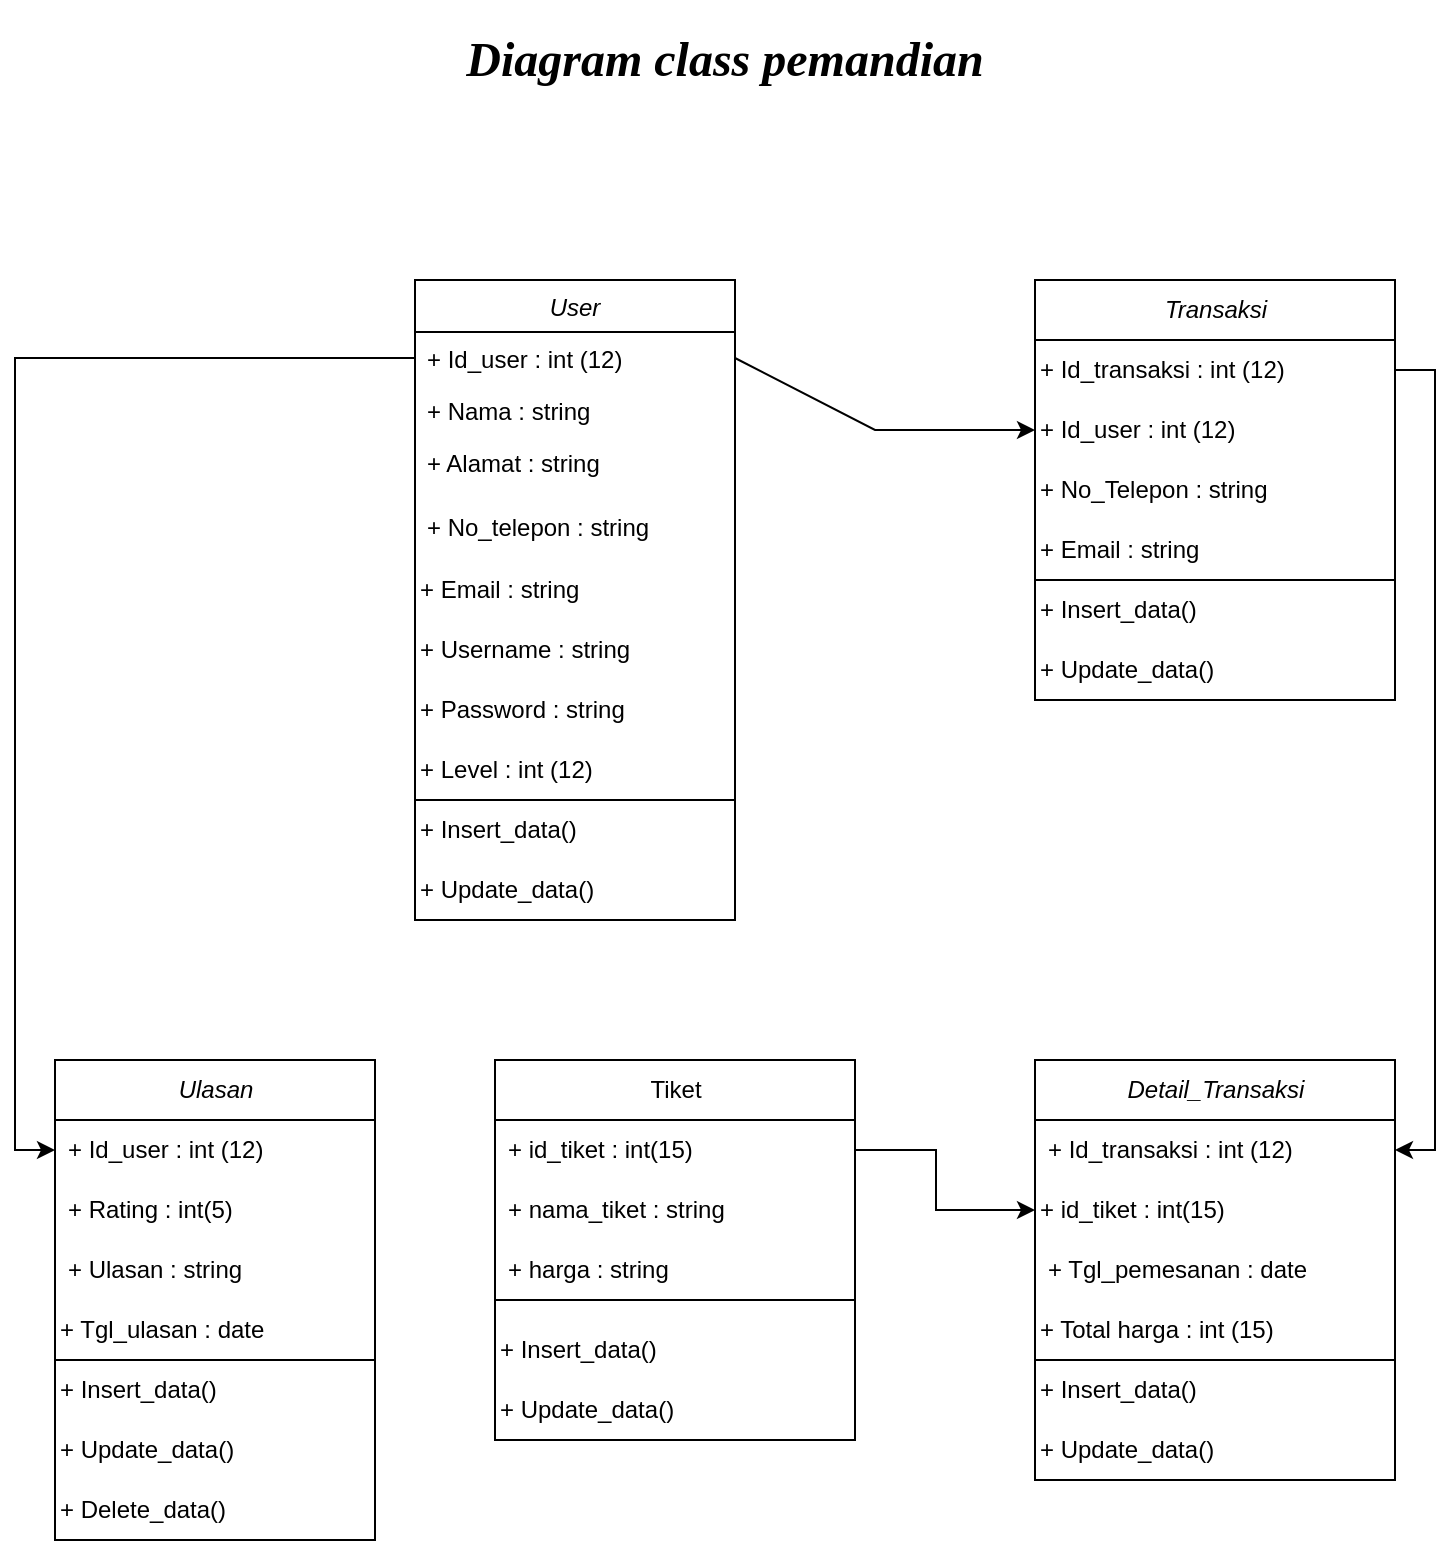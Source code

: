 <mxfile version="21.6.8" type="github">
  <diagram id="C5RBs43oDa-KdzZeNtuy" name="Page-1">
    <mxGraphModel dx="1434" dy="1965" grid="1" gridSize="10" guides="1" tooltips="1" connect="1" arrows="1" fold="1" page="1" pageScale="1" pageWidth="827" pageHeight="1169" math="0" shadow="0">
      <root>
        <mxCell id="WIyWlLk6GJQsqaUBKTNV-0" />
        <mxCell id="WIyWlLk6GJQsqaUBKTNV-1" parent="WIyWlLk6GJQsqaUBKTNV-0" />
        <mxCell id="zkfFHV4jXpPFQw0GAbJ--0" value="User" style="swimlane;fontStyle=2;align=center;verticalAlign=top;childLayout=stackLayout;horizontal=1;startSize=26;horizontalStack=0;resizeParent=1;resizeLast=0;collapsible=1;marginBottom=0;rounded=0;shadow=0;strokeWidth=1;" parent="WIyWlLk6GJQsqaUBKTNV-1" vertex="1">
          <mxGeometry x="279.5" y="130" width="160" height="260" as="geometry">
            <mxRectangle x="230" y="140" width="160" height="26" as="alternateBounds" />
          </mxGeometry>
        </mxCell>
        <mxCell id="zkfFHV4jXpPFQw0GAbJ--1" value="+ Id_user : int (12)" style="text;align=left;verticalAlign=top;spacingLeft=4;spacingRight=4;overflow=hidden;rotatable=0;points=[[0,0.5],[1,0.5]];portConstraint=eastwest;" parent="zkfFHV4jXpPFQw0GAbJ--0" vertex="1">
          <mxGeometry y="26" width="160" height="26" as="geometry" />
        </mxCell>
        <mxCell id="zkfFHV4jXpPFQw0GAbJ--2" value="+ Nama : string " style="text;align=left;verticalAlign=top;spacingLeft=4;spacingRight=4;overflow=hidden;rotatable=0;points=[[0,0.5],[1,0.5]];portConstraint=eastwest;rounded=0;shadow=0;html=0;" parent="zkfFHV4jXpPFQw0GAbJ--0" vertex="1">
          <mxGeometry y="52" width="160" height="26" as="geometry" />
        </mxCell>
        <mxCell id="zkfFHV4jXpPFQw0GAbJ--3" value="+ Alamat : string" style="text;align=left;verticalAlign=top;spacingLeft=4;spacingRight=4;overflow=hidden;rotatable=0;points=[[0,0.5],[1,0.5]];portConstraint=eastwest;rounded=0;shadow=0;html=0;" parent="zkfFHV4jXpPFQw0GAbJ--0" vertex="1">
          <mxGeometry y="78" width="160" height="32" as="geometry" />
        </mxCell>
        <mxCell id="zkfFHV4jXpPFQw0GAbJ--5" value="+ No_telepon : string" style="text;align=left;verticalAlign=top;spacingLeft=4;spacingRight=4;overflow=hidden;rotatable=0;points=[[0,0.5],[1,0.5]];portConstraint=eastwest;" parent="zkfFHV4jXpPFQw0GAbJ--0" vertex="1">
          <mxGeometry y="110" width="160" height="30" as="geometry" />
        </mxCell>
        <mxCell id="bZdzXyI9z17Q2TIN5yFZ-2" value="+ Email : string" style="text;html=1;align=left;verticalAlign=middle;resizable=0;points=[];autosize=1;strokeColor=none;fillColor=none;" parent="zkfFHV4jXpPFQw0GAbJ--0" vertex="1">
          <mxGeometry y="140" width="160" height="30" as="geometry" />
        </mxCell>
        <mxCell id="bZdzXyI9z17Q2TIN5yFZ-3" value="+ Username : string" style="text;html=1;align=left;verticalAlign=middle;resizable=0;points=[];autosize=1;strokeColor=none;fillColor=none;" parent="zkfFHV4jXpPFQw0GAbJ--0" vertex="1">
          <mxGeometry y="170" width="160" height="30" as="geometry" />
        </mxCell>
        <mxCell id="bZdzXyI9z17Q2TIN5yFZ-5" value="+ Password : string" style="text;html=1;align=left;verticalAlign=middle;resizable=0;points=[];autosize=1;strokeColor=none;fillColor=none;" parent="zkfFHV4jXpPFQw0GAbJ--0" vertex="1">
          <mxGeometry y="200" width="160" height="30" as="geometry" />
        </mxCell>
        <mxCell id="bZdzXyI9z17Q2TIN5yFZ-6" value="+ Level : int (12)" style="text;html=1;align=left;verticalAlign=middle;resizable=0;points=[];autosize=1;strokeColor=none;fillColor=none;" parent="zkfFHV4jXpPFQw0GAbJ--0" vertex="1">
          <mxGeometry y="230" width="160" height="30" as="geometry" />
        </mxCell>
        <mxCell id="bZdzXyI9z17Q2TIN5yFZ-7" value="&lt;h1&gt;Diagram class pemandian&lt;/h1&gt;" style="text;html=1;strokeColor=none;fillColor=none;spacing=5;spacingTop=-20;whiteSpace=wrap;overflow=hidden;rounded=0;fontFamily=Comic Sans MS;fontStyle=2;align=center;" parent="WIyWlLk6GJQsqaUBKTNV-1" vertex="1">
          <mxGeometry x="279" width="311" height="120" as="geometry" />
        </mxCell>
        <mxCell id="bZdzXyI9z17Q2TIN5yFZ-8" value="Transaksi" style="swimlane;fontStyle=2;childLayout=stackLayout;horizontal=1;startSize=30;horizontalStack=0;resizeParent=1;resizeParentMax=0;resizeLast=0;collapsible=1;marginBottom=0;whiteSpace=wrap;html=1;align=center;" parent="WIyWlLk6GJQsqaUBKTNV-1" vertex="1">
          <mxGeometry x="589.5" y="130" width="180" height="150" as="geometry" />
        </mxCell>
        <mxCell id="bZdzXyI9z17Q2TIN5yFZ-12" value="+ Id_transaksi : int (12)" style="text;html=1;align=left;verticalAlign=middle;resizable=0;points=[];autosize=1;strokeColor=none;fillColor=none;" parent="bZdzXyI9z17Q2TIN5yFZ-8" vertex="1">
          <mxGeometry y="30" width="180" height="30" as="geometry" />
        </mxCell>
        <mxCell id="bZdzXyI9z17Q2TIN5yFZ-14" value="+ Id_user : int (12)" style="text;html=1;strokeColor=none;fillColor=none;align=left;verticalAlign=middle;whiteSpace=wrap;rounded=0;" parent="bZdzXyI9z17Q2TIN5yFZ-8" vertex="1">
          <mxGeometry y="60" width="180" height="30" as="geometry" />
        </mxCell>
        <mxCell id="bZdzXyI9z17Q2TIN5yFZ-16" value="+ No_Telepon&amp;nbsp;: string" style="text;html=1;strokeColor=none;fillColor=none;align=left;verticalAlign=middle;whiteSpace=wrap;rounded=0;" parent="bZdzXyI9z17Q2TIN5yFZ-8" vertex="1">
          <mxGeometry y="90" width="180" height="30" as="geometry" />
        </mxCell>
        <mxCell id="bZdzXyI9z17Q2TIN5yFZ-18" value="+ Email&amp;nbsp;: string" style="text;html=1;strokeColor=none;fillColor=none;align=left;verticalAlign=middle;whiteSpace=wrap;rounded=0;" parent="bZdzXyI9z17Q2TIN5yFZ-8" vertex="1">
          <mxGeometry y="120" width="180" height="30" as="geometry" />
        </mxCell>
        <mxCell id="bZdzXyI9z17Q2TIN5yFZ-21" value="" style="endArrow=classic;html=1;rounded=0;entryX=0;entryY=0.5;entryDx=0;entryDy=0;exitX=1;exitY=0.5;exitDx=0;exitDy=0;" parent="WIyWlLk6GJQsqaUBKTNV-1" source="zkfFHV4jXpPFQw0GAbJ--1" target="bZdzXyI9z17Q2TIN5yFZ-14" edge="1">
          <mxGeometry width="50" height="50" relative="1" as="geometry">
            <mxPoint x="409.5" y="250" as="sourcePoint" />
            <mxPoint x="459.5" y="200" as="targetPoint" />
            <Array as="points">
              <mxPoint x="509.5" y="205" />
            </Array>
          </mxGeometry>
        </mxCell>
        <mxCell id="bZdzXyI9z17Q2TIN5yFZ-22" value="Detail_Transaksi" style="swimlane;fontStyle=2;childLayout=stackLayout;horizontal=1;startSize=30;horizontalStack=0;resizeParent=1;resizeParentMax=0;resizeLast=0;collapsible=1;marginBottom=0;whiteSpace=wrap;html=1;" parent="WIyWlLk6GJQsqaUBKTNV-1" vertex="1">
          <mxGeometry x="589.5" y="520" width="180" height="150" as="geometry" />
        </mxCell>
        <mxCell id="bZdzXyI9z17Q2TIN5yFZ-23" value="+ Id_transaksi : int (12)" style="text;strokeColor=none;fillColor=none;align=left;verticalAlign=middle;spacingLeft=4;spacingRight=4;overflow=hidden;points=[[0,0.5],[1,0.5]];portConstraint=eastwest;rotatable=0;whiteSpace=wrap;html=1;" parent="bZdzXyI9z17Q2TIN5yFZ-22" vertex="1">
          <mxGeometry y="30" width="180" height="30" as="geometry" />
        </mxCell>
        <mxCell id="q7G46-U3BFMLBMp6E7OQ-12" value="+ id_tiket : int(15)" style="text;html=1;strokeColor=none;fillColor=none;align=left;verticalAlign=middle;whiteSpace=wrap;rounded=0;" parent="bZdzXyI9z17Q2TIN5yFZ-22" vertex="1">
          <mxGeometry y="60" width="180" height="30" as="geometry" />
        </mxCell>
        <mxCell id="bZdzXyI9z17Q2TIN5yFZ-24" value="+ Tgl_pemesanan : date" style="text;strokeColor=none;fillColor=none;align=left;verticalAlign=middle;spacingLeft=4;spacingRight=4;overflow=hidden;points=[[0,0.5],[1,0.5]];portConstraint=eastwest;rotatable=0;whiteSpace=wrap;html=1;" parent="bZdzXyI9z17Q2TIN5yFZ-22" vertex="1">
          <mxGeometry y="90" width="180" height="30" as="geometry" />
        </mxCell>
        <mxCell id="bZdzXyI9z17Q2TIN5yFZ-27" value="+ Total harga : int (15)" style="text;html=1;align=left;verticalAlign=middle;resizable=0;points=[];autosize=1;strokeColor=none;fillColor=none;" parent="bZdzXyI9z17Q2TIN5yFZ-22" vertex="1">
          <mxGeometry y="120" width="180" height="30" as="geometry" />
        </mxCell>
        <mxCell id="bZdzXyI9z17Q2TIN5yFZ-29" value="&lt;i&gt;Ulasan&lt;/i&gt;" style="swimlane;fontStyle=0;childLayout=stackLayout;horizontal=1;startSize=30;horizontalStack=0;resizeParent=1;resizeParentMax=0;resizeLast=0;collapsible=1;marginBottom=0;whiteSpace=wrap;html=1;align=center;" parent="WIyWlLk6GJQsqaUBKTNV-1" vertex="1">
          <mxGeometry x="99.5" y="520" width="160" height="150" as="geometry" />
        </mxCell>
        <mxCell id="bZdzXyI9z17Q2TIN5yFZ-30" value="+ Id_user : int (12)" style="text;strokeColor=none;fillColor=none;align=left;verticalAlign=middle;spacingLeft=4;spacingRight=4;overflow=hidden;points=[[0,0.5],[1,0.5]];portConstraint=eastwest;rotatable=0;whiteSpace=wrap;html=1;" parent="bZdzXyI9z17Q2TIN5yFZ-29" vertex="1">
          <mxGeometry y="30" width="160" height="30" as="geometry" />
        </mxCell>
        <mxCell id="bZdzXyI9z17Q2TIN5yFZ-31" value="+ Rating : int(5)" style="text;strokeColor=none;fillColor=none;align=left;verticalAlign=middle;spacingLeft=4;spacingRight=4;overflow=hidden;points=[[0,0.5],[1,0.5]];portConstraint=eastwest;rotatable=0;whiteSpace=wrap;html=1;" parent="bZdzXyI9z17Q2TIN5yFZ-29" vertex="1">
          <mxGeometry y="60" width="160" height="30" as="geometry" />
        </mxCell>
        <mxCell id="bZdzXyI9z17Q2TIN5yFZ-32" value="+ Ulasan&amp;nbsp;: string" style="text;strokeColor=none;fillColor=none;align=left;verticalAlign=middle;spacingLeft=4;spacingRight=4;overflow=hidden;points=[[0,0.5],[1,0.5]];portConstraint=eastwest;rotatable=0;whiteSpace=wrap;html=1;" parent="bZdzXyI9z17Q2TIN5yFZ-29" vertex="1">
          <mxGeometry y="90" width="160" height="30" as="geometry" />
        </mxCell>
        <mxCell id="bZdzXyI9z17Q2TIN5yFZ-33" value="+ Tgl_ulasan : date" style="text;html=1;strokeColor=none;fillColor=none;align=left;verticalAlign=middle;whiteSpace=wrap;rounded=0;" parent="bZdzXyI9z17Q2TIN5yFZ-29" vertex="1">
          <mxGeometry y="120" width="160" height="30" as="geometry" />
        </mxCell>
        <mxCell id="MHJUN0xG9CUG6Ji6Jj-p-0" value="" style="rounded=0;whiteSpace=wrap;html=1;align=left;" parent="WIyWlLk6GJQsqaUBKTNV-1" vertex="1">
          <mxGeometry x="279.5" y="390" width="160" height="60" as="geometry" />
        </mxCell>
        <mxCell id="MHJUN0xG9CUG6Ji6Jj-p-1" value="+ Insert_data()" style="text;html=1;strokeColor=none;fillColor=none;align=left;verticalAlign=middle;whiteSpace=wrap;rounded=0;" parent="WIyWlLk6GJQsqaUBKTNV-1" vertex="1">
          <mxGeometry x="279.5" y="390" width="160" height="30" as="geometry" />
        </mxCell>
        <mxCell id="MHJUN0xG9CUG6Ji6Jj-p-3" value="+ Update_data()" style="text;html=1;strokeColor=none;fillColor=none;align=left;verticalAlign=middle;whiteSpace=wrap;rounded=0;" parent="WIyWlLk6GJQsqaUBKTNV-1" vertex="1">
          <mxGeometry x="279.5" y="420" width="160" height="30" as="geometry" />
        </mxCell>
        <mxCell id="MHJUN0xG9CUG6Ji6Jj-p-4" value="" style="rounded=0;whiteSpace=wrap;html=1;" parent="WIyWlLk6GJQsqaUBKTNV-1" vertex="1">
          <mxGeometry x="99.5" y="670" width="160" height="90" as="geometry" />
        </mxCell>
        <mxCell id="MHJUN0xG9CUG6Ji6Jj-p-5" value="+ Insert_data()" style="text;html=1;strokeColor=none;fillColor=none;align=left;verticalAlign=middle;whiteSpace=wrap;rounded=0;" parent="WIyWlLk6GJQsqaUBKTNV-1" vertex="1">
          <mxGeometry x="99.5" y="670" width="160" height="30" as="geometry" />
        </mxCell>
        <mxCell id="MHJUN0xG9CUG6Ji6Jj-p-10" value="+ Update_data()" style="text;html=1;strokeColor=none;fillColor=none;align=left;verticalAlign=middle;whiteSpace=wrap;rounded=0;" parent="WIyWlLk6GJQsqaUBKTNV-1" vertex="1">
          <mxGeometry x="99.5" y="700" width="160" height="30" as="geometry" />
        </mxCell>
        <mxCell id="MHJUN0xG9CUG6Ji6Jj-p-11" value="+ Delete_data()" style="text;html=1;strokeColor=none;fillColor=none;align=left;verticalAlign=middle;whiteSpace=wrap;rounded=0;" parent="WIyWlLk6GJQsqaUBKTNV-1" vertex="1">
          <mxGeometry x="99.5" y="730" width="160" height="30" as="geometry" />
        </mxCell>
        <mxCell id="MHJUN0xG9CUG6Ji6Jj-p-12" value="" style="rounded=0;whiteSpace=wrap;html=1;" parent="WIyWlLk6GJQsqaUBKTNV-1" vertex="1">
          <mxGeometry x="589.5" y="670" width="180" height="60" as="geometry" />
        </mxCell>
        <mxCell id="MHJUN0xG9CUG6Ji6Jj-p-13" value="+ Insert_data()" style="text;html=1;strokeColor=none;fillColor=none;align=left;verticalAlign=middle;whiteSpace=wrap;rounded=0;" parent="WIyWlLk6GJQsqaUBKTNV-1" vertex="1">
          <mxGeometry x="589.5" y="670" width="180" height="30" as="geometry" />
        </mxCell>
        <mxCell id="MHJUN0xG9CUG6Ji6Jj-p-14" value="+ Update_data()" style="text;html=1;strokeColor=none;fillColor=none;align=left;verticalAlign=middle;whiteSpace=wrap;rounded=0;" parent="WIyWlLk6GJQsqaUBKTNV-1" vertex="1">
          <mxGeometry x="589.5" y="700" width="180" height="30" as="geometry" />
        </mxCell>
        <mxCell id="MHJUN0xG9CUG6Ji6Jj-p-15" value="" style="rounded=0;whiteSpace=wrap;html=1;" parent="WIyWlLk6GJQsqaUBKTNV-1" vertex="1">
          <mxGeometry x="589.5" y="280" width="180" height="60" as="geometry" />
        </mxCell>
        <mxCell id="MHJUN0xG9CUG6Ji6Jj-p-19" value="+ Insert_data()" style="text;html=1;strokeColor=none;fillColor=none;align=left;verticalAlign=middle;whiteSpace=wrap;rounded=0;" parent="WIyWlLk6GJQsqaUBKTNV-1" vertex="1">
          <mxGeometry x="589.5" y="280" width="180" height="30" as="geometry" />
        </mxCell>
        <mxCell id="MHJUN0xG9CUG6Ji6Jj-p-20" value="+ Update_data()" style="text;html=1;strokeColor=none;fillColor=none;align=left;verticalAlign=middle;whiteSpace=wrap;rounded=0;" parent="WIyWlLk6GJQsqaUBKTNV-1" vertex="1">
          <mxGeometry x="589.5" y="310" width="180" height="30" as="geometry" />
        </mxCell>
        <mxCell id="q7G46-U3BFMLBMp6E7OQ-0" style="edgeStyle=orthogonalEdgeStyle;rounded=0;orthogonalLoop=1;jettySize=auto;html=1;entryX=0;entryY=0.5;entryDx=0;entryDy=0;" parent="WIyWlLk6GJQsqaUBKTNV-1" source="zkfFHV4jXpPFQw0GAbJ--1" target="bZdzXyI9z17Q2TIN5yFZ-30" edge="1">
          <mxGeometry relative="1" as="geometry" />
        </mxCell>
        <mxCell id="q7G46-U3BFMLBMp6E7OQ-1" style="edgeStyle=orthogonalEdgeStyle;rounded=0;orthogonalLoop=1;jettySize=auto;html=1;" parent="WIyWlLk6GJQsqaUBKTNV-1" source="bZdzXyI9z17Q2TIN5yFZ-12" target="bZdzXyI9z17Q2TIN5yFZ-23" edge="1">
          <mxGeometry relative="1" as="geometry">
            <Array as="points">
              <mxPoint x="789.5" y="175" />
              <mxPoint x="789.5" y="565" />
            </Array>
          </mxGeometry>
        </mxCell>
        <mxCell id="q7G46-U3BFMLBMp6E7OQ-2" value="Tiket" style="swimlane;fontStyle=0;childLayout=stackLayout;horizontal=1;startSize=30;horizontalStack=0;resizeParent=1;resizeParentMax=0;resizeLast=0;collapsible=1;marginBottom=0;whiteSpace=wrap;html=1;" parent="WIyWlLk6GJQsqaUBKTNV-1" vertex="1">
          <mxGeometry x="319.5" y="520" width="180" height="120" as="geometry" />
        </mxCell>
        <mxCell id="q7G46-U3BFMLBMp6E7OQ-3" value="+ id_tiket : int(15)" style="text;strokeColor=none;fillColor=none;align=left;verticalAlign=middle;spacingLeft=4;spacingRight=4;overflow=hidden;points=[[0,0.5],[1,0.5]];portConstraint=eastwest;rotatable=0;whiteSpace=wrap;html=1;" parent="q7G46-U3BFMLBMp6E7OQ-2" vertex="1">
          <mxGeometry y="30" width="180" height="30" as="geometry" />
        </mxCell>
        <mxCell id="q7G46-U3BFMLBMp6E7OQ-4" value="+ nama_tiket : string" style="text;strokeColor=none;fillColor=none;align=left;verticalAlign=middle;spacingLeft=4;spacingRight=4;overflow=hidden;points=[[0,0.5],[1,0.5]];portConstraint=eastwest;rotatable=0;whiteSpace=wrap;html=1;" parent="q7G46-U3BFMLBMp6E7OQ-2" vertex="1">
          <mxGeometry y="60" width="180" height="30" as="geometry" />
        </mxCell>
        <mxCell id="q7G46-U3BFMLBMp6E7OQ-5" value="+ harga : string" style="text;strokeColor=none;fillColor=none;align=left;verticalAlign=middle;spacingLeft=4;spacingRight=4;overflow=hidden;points=[[0,0.5],[1,0.5]];portConstraint=eastwest;rotatable=0;whiteSpace=wrap;html=1;" parent="q7G46-U3BFMLBMp6E7OQ-2" vertex="1">
          <mxGeometry y="90" width="180" height="30" as="geometry" />
        </mxCell>
        <mxCell id="q7G46-U3BFMLBMp6E7OQ-8" value="" style="rounded=0;whiteSpace=wrap;html=1;" parent="WIyWlLk6GJQsqaUBKTNV-1" vertex="1">
          <mxGeometry x="319.5" y="640" width="180" height="70" as="geometry" />
        </mxCell>
        <mxCell id="q7G46-U3BFMLBMp6E7OQ-9" value="+ Insert_data()" style="text;html=1;strokeColor=none;fillColor=none;align=left;verticalAlign=middle;whiteSpace=wrap;rounded=0;" parent="WIyWlLk6GJQsqaUBKTNV-1" vertex="1">
          <mxGeometry x="319.5" y="650" width="180" height="30" as="geometry" />
        </mxCell>
        <mxCell id="q7G46-U3BFMLBMp6E7OQ-10" value="+ Update_data()" style="text;html=1;strokeColor=none;fillColor=none;align=left;verticalAlign=middle;whiteSpace=wrap;rounded=0;" parent="WIyWlLk6GJQsqaUBKTNV-1" vertex="1">
          <mxGeometry x="319.5" y="680" width="180" height="30" as="geometry" />
        </mxCell>
        <mxCell id="q7G46-U3BFMLBMp6E7OQ-14" value="" style="endArrow=classic;html=1;rounded=0;entryX=0;entryY=0.5;entryDx=0;entryDy=0;exitX=1;exitY=0.5;exitDx=0;exitDy=0;" parent="WIyWlLk6GJQsqaUBKTNV-1" source="q7G46-U3BFMLBMp6E7OQ-3" target="q7G46-U3BFMLBMp6E7OQ-12" edge="1">
          <mxGeometry width="50" height="50" relative="1" as="geometry">
            <mxPoint x="429.5" y="510" as="sourcePoint" />
            <mxPoint x="479.5" y="460" as="targetPoint" />
            <Array as="points">
              <mxPoint x="540" y="565" />
              <mxPoint x="540" y="595" />
            </Array>
          </mxGeometry>
        </mxCell>
      </root>
    </mxGraphModel>
  </diagram>
</mxfile>
